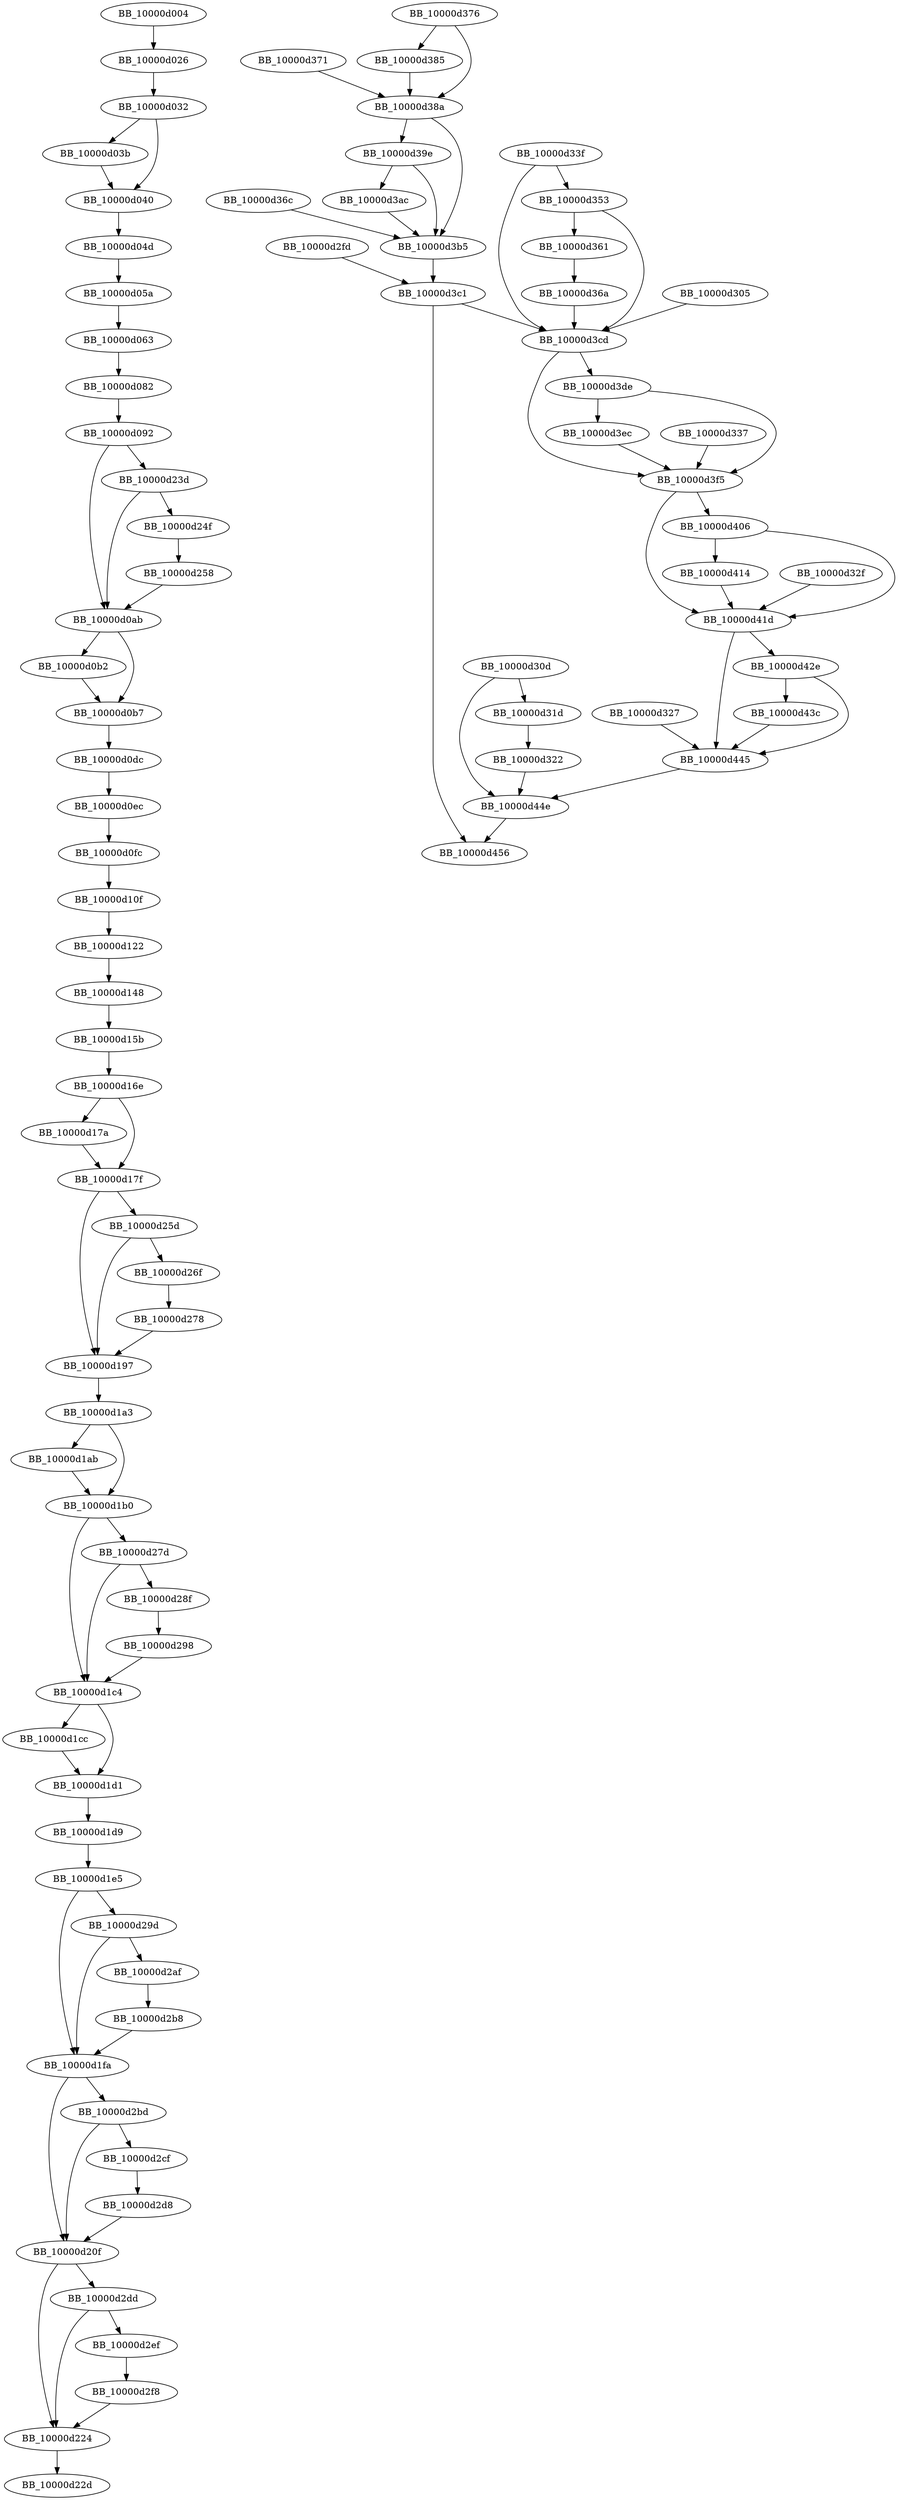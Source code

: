 DiGraph __Z24respondRunTerminalThreadPv{
BB_10000d004->BB_10000d026
BB_10000d026->BB_10000d032
BB_10000d032->BB_10000d03b
BB_10000d032->BB_10000d040
BB_10000d03b->BB_10000d040
BB_10000d040->BB_10000d04d
BB_10000d04d->BB_10000d05a
BB_10000d05a->BB_10000d063
BB_10000d063->BB_10000d082
BB_10000d082->BB_10000d092
BB_10000d092->BB_10000d0ab
BB_10000d092->BB_10000d23d
BB_10000d0ab->BB_10000d0b2
BB_10000d0ab->BB_10000d0b7
BB_10000d0b2->BB_10000d0b7
BB_10000d0b7->BB_10000d0dc
BB_10000d0dc->BB_10000d0ec
BB_10000d0ec->BB_10000d0fc
BB_10000d0fc->BB_10000d10f
BB_10000d10f->BB_10000d122
BB_10000d122->BB_10000d148
BB_10000d148->BB_10000d15b
BB_10000d15b->BB_10000d16e
BB_10000d16e->BB_10000d17a
BB_10000d16e->BB_10000d17f
BB_10000d17a->BB_10000d17f
BB_10000d17f->BB_10000d197
BB_10000d17f->BB_10000d25d
BB_10000d197->BB_10000d1a3
BB_10000d1a3->BB_10000d1ab
BB_10000d1a3->BB_10000d1b0
BB_10000d1ab->BB_10000d1b0
BB_10000d1b0->BB_10000d1c4
BB_10000d1b0->BB_10000d27d
BB_10000d1c4->BB_10000d1cc
BB_10000d1c4->BB_10000d1d1
BB_10000d1cc->BB_10000d1d1
BB_10000d1d1->BB_10000d1d9
BB_10000d1d9->BB_10000d1e5
BB_10000d1e5->BB_10000d1fa
BB_10000d1e5->BB_10000d29d
BB_10000d1fa->BB_10000d20f
BB_10000d1fa->BB_10000d2bd
BB_10000d20f->BB_10000d224
BB_10000d20f->BB_10000d2dd
BB_10000d224->BB_10000d22d
BB_10000d23d->BB_10000d0ab
BB_10000d23d->BB_10000d24f
BB_10000d24f->BB_10000d258
BB_10000d258->BB_10000d0ab
BB_10000d25d->BB_10000d197
BB_10000d25d->BB_10000d26f
BB_10000d26f->BB_10000d278
BB_10000d278->BB_10000d197
BB_10000d27d->BB_10000d1c4
BB_10000d27d->BB_10000d28f
BB_10000d28f->BB_10000d298
BB_10000d298->BB_10000d1c4
BB_10000d29d->BB_10000d1fa
BB_10000d29d->BB_10000d2af
BB_10000d2af->BB_10000d2b8
BB_10000d2b8->BB_10000d1fa
BB_10000d2bd->BB_10000d20f
BB_10000d2bd->BB_10000d2cf
BB_10000d2cf->BB_10000d2d8
BB_10000d2d8->BB_10000d20f
BB_10000d2dd->BB_10000d224
BB_10000d2dd->BB_10000d2ef
BB_10000d2ef->BB_10000d2f8
BB_10000d2f8->BB_10000d224
BB_10000d2fd->BB_10000d3c1
BB_10000d305->BB_10000d3cd
BB_10000d30d->BB_10000d31d
BB_10000d30d->BB_10000d44e
BB_10000d31d->BB_10000d322
BB_10000d322->BB_10000d44e
BB_10000d327->BB_10000d445
BB_10000d32f->BB_10000d41d
BB_10000d337->BB_10000d3f5
BB_10000d33f->BB_10000d353
BB_10000d33f->BB_10000d3cd
BB_10000d353->BB_10000d361
BB_10000d353->BB_10000d3cd
BB_10000d361->BB_10000d36a
BB_10000d36a->BB_10000d3cd
BB_10000d36c->BB_10000d3b5
BB_10000d371->BB_10000d38a
BB_10000d376->BB_10000d385
BB_10000d376->BB_10000d38a
BB_10000d385->BB_10000d38a
BB_10000d38a->BB_10000d39e
BB_10000d38a->BB_10000d3b5
BB_10000d39e->BB_10000d3ac
BB_10000d39e->BB_10000d3b5
BB_10000d3ac->BB_10000d3b5
BB_10000d3b5->BB_10000d3c1
BB_10000d3c1->BB_10000d3cd
BB_10000d3c1->BB_10000d456
BB_10000d3cd->BB_10000d3de
BB_10000d3cd->BB_10000d3f5
BB_10000d3de->BB_10000d3ec
BB_10000d3de->BB_10000d3f5
BB_10000d3ec->BB_10000d3f5
BB_10000d3f5->BB_10000d406
BB_10000d3f5->BB_10000d41d
BB_10000d406->BB_10000d414
BB_10000d406->BB_10000d41d
BB_10000d414->BB_10000d41d
BB_10000d41d->BB_10000d42e
BB_10000d41d->BB_10000d445
BB_10000d42e->BB_10000d43c
BB_10000d42e->BB_10000d445
BB_10000d43c->BB_10000d445
BB_10000d445->BB_10000d44e
BB_10000d44e->BB_10000d456
}
